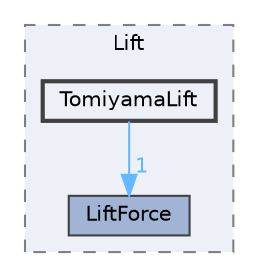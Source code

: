 digraph "src/lagrangian/intermediate/submodels/Kinematic/ParticleForces/Lift/TomiyamaLift"
{
 // LATEX_PDF_SIZE
  bgcolor="transparent";
  edge [fontname=Helvetica,fontsize=10,labelfontname=Helvetica,labelfontsize=10];
  node [fontname=Helvetica,fontsize=10,shape=box,height=0.2,width=0.4];
  compound=true
  subgraph clusterdir_6635d9aa68d59377dd7165d1393d2e30 {
    graph [ bgcolor="#edf0f7", pencolor="grey50", label="Lift", fontname=Helvetica,fontsize=10 style="filled,dashed", URL="dir_6635d9aa68d59377dd7165d1393d2e30.html",tooltip=""]
  dir_9a4a8342949d31bc44597bb8c0b2f489 [label="LiftForce", fillcolor="#a2b4d6", color="grey25", style="filled", URL="dir_9a4a8342949d31bc44597bb8c0b2f489.html",tooltip=""];
  dir_957074fbefb6ab41cc5d38639e2552c0 [label="TomiyamaLift", fillcolor="#edf0f7", color="grey25", style="filled,bold", URL="dir_957074fbefb6ab41cc5d38639e2552c0.html",tooltip=""];
  }
  dir_957074fbefb6ab41cc5d38639e2552c0->dir_9a4a8342949d31bc44597bb8c0b2f489 [headlabel="1", labeldistance=1.5 headhref="dir_004061_002150.html" href="dir_004061_002150.html" color="steelblue1" fontcolor="steelblue1"];
}
